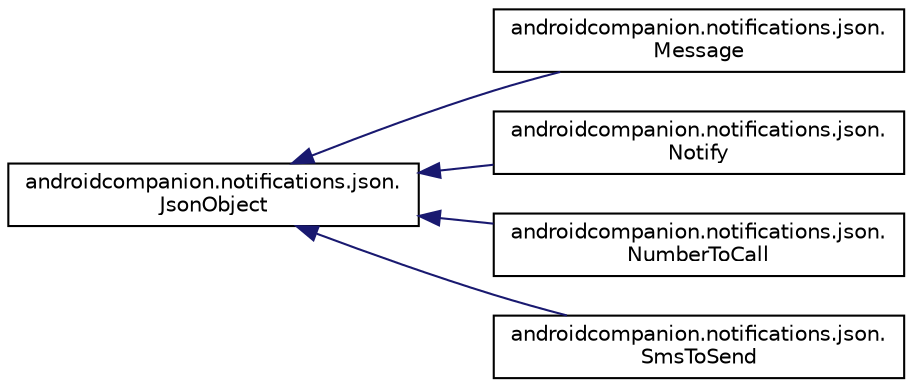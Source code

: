 digraph "Graphical Class Hierarchy"
{
  edge [fontname="Helvetica",fontsize="10",labelfontname="Helvetica",labelfontsize="10"];
  node [fontname="Helvetica",fontsize="10",shape=record];
  rankdir="LR";
  Node0 [label="androidcompanion.notifications.json.\lJsonObject",height=0.2,width=0.4,color="black", fillcolor="white", style="filled",URL="$classandroidcompanion_1_1notifications_1_1json_1_1_json_object.html"];
  Node0 -> Node1 [dir="back",color="midnightblue",fontsize="10",style="solid",fontname="Helvetica"];
  Node1 [label="androidcompanion.notifications.json.\lMessage",height=0.2,width=0.4,color="black", fillcolor="white", style="filled",URL="$classandroidcompanion_1_1notifications_1_1json_1_1_message.html"];
  Node0 -> Node2 [dir="back",color="midnightblue",fontsize="10",style="solid",fontname="Helvetica"];
  Node2 [label="androidcompanion.notifications.json.\lNotify",height=0.2,width=0.4,color="black", fillcolor="white", style="filled",URL="$classandroidcompanion_1_1notifications_1_1json_1_1_notify.html"];
  Node0 -> Node3 [dir="back",color="midnightblue",fontsize="10",style="solid",fontname="Helvetica"];
  Node3 [label="androidcompanion.notifications.json.\lNumberToCall",height=0.2,width=0.4,color="black", fillcolor="white", style="filled",URL="$classandroidcompanion_1_1notifications_1_1json_1_1_number_to_call.html"];
  Node0 -> Node4 [dir="back",color="midnightblue",fontsize="10",style="solid",fontname="Helvetica"];
  Node4 [label="androidcompanion.notifications.json.\lSmsToSend",height=0.2,width=0.4,color="black", fillcolor="white", style="filled",URL="$classandroidcompanion_1_1notifications_1_1json_1_1_sms_to_send.html"];
}
